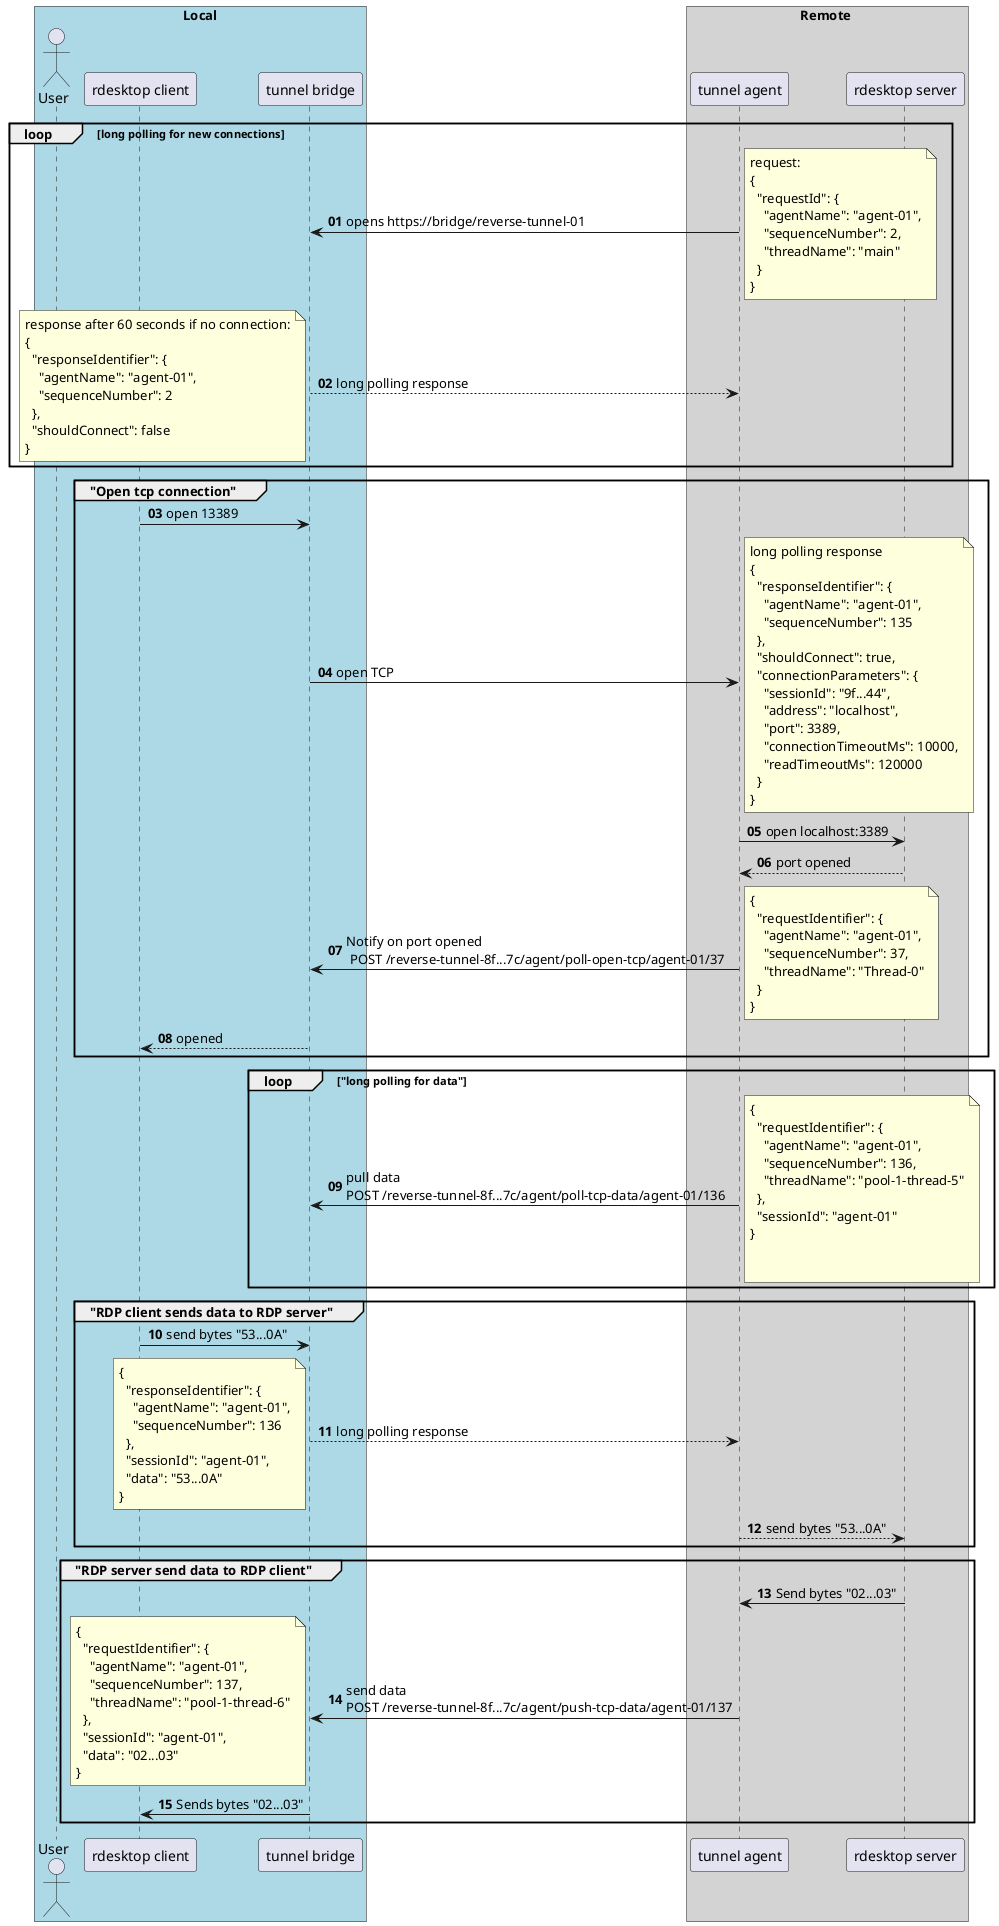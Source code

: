 @startuml
'https://plantuml.com/sequence-diagram

'autoactivate on
autonumber "<b>00"

Box "Local" #LightBlue
Actor User
Participant "rdesktop client" as rdp_client
Participant "tunnel bridge"   as bridge
Box end

Box Remote #LightGray
Participant "tunnel agent"    as agent
Participant "rdesktop server" as rdp_server
Box end

loop long polling for new connections
agent ->  bridge: opens https://bridge/reverse-tunnel-01
note right
request:
{
  "requestId": {
    "agentName": "agent-01",
    "sequenceNumber": 2,
    "threadName": "main"
  }
}
end note

bridge --> agent: long polling response

note left
response after 60 seconds if no connection:
{
  "responseIdentifier": {
    "agentName": "agent-01",
    "sequenceNumber": 2
  },
  "shouldConnect": false
}
end note


end ' loop long polling

group "Open tcp connection"

rdp_client -> bridge: open 13389

bridge -> agent: open TCP
note right
long polling response
{
  "responseIdentifier": {
    "agentName": "agent-01",
    "sequenceNumber": 135
  },
  "shouldConnect": true,
  "connectionParameters": {
    "sessionId": "9f...44",
    "address": "localhost",
    "port": 3389,
    "connectionTimeoutMs": 10000,
    "readTimeoutMs": 120000
  }
}
end note

agent -> rdp_server: open localhost:3389
rdp_server -->  agent: port opened

agent -> bridge: Notify on port opened\n POST /reverse-tunnel-8f...7c/agent/poll-open-tcp/agent-01/37

note right
{
  "requestIdentifier": {
    "agentName": "agent-01",
    "sequenceNumber": 37,
    "threadName": "Thread-0"
  }
}
end note

bridge --> rdp_client: opened

end ' group "Open tcp connection"

loop "long polling for data"

agent -> bridge: pull data\nPOST /reverse-tunnel-8f...7c/agent/poll-tcp-data/agent-01/136
note right
{
  "requestIdentifier": {
    "agentName": "agent-01",
    "sequenceNumber": 136,
    "threadName": "pool-1-thread-5"
  },
  "sessionId": "agent-01"
}


end note


end ' loop long polling for connection

group "RDP client sends data to RDP server"

rdp_client -> bridge: send bytes "53...0A"

bridge --> agent: long polling response
note left
{
  "responseIdentifier": {
    "agentName": "agent-01",
    "sequenceNumber": 136
  },
  "sessionId": "agent-01",
  "data": "53...0A"
}
end note

agent --> rdp_server: send bytes "53...0A"

end ' group "RDP client sends data to RDP server"

group "RDP server send data to RDP client"

rdp_server -> agent: Send bytes "02...03"

agent -> bridge: send data \nPOST /reverse-tunnel-8f...7c/agent/push-tcp-data/agent-01/137
note left
{
  "requestIdentifier": {
    "agentName": "agent-01",
    "sequenceNumber": 137,
    "threadName": "pool-1-thread-6"
  },
  "sessionId": "agent-01",
  "data": "02...03"
}
end note

bridge -> rdp_client: Sends bytes "02...03"

end ' group "RDP server send data to RDP client"


@enduml